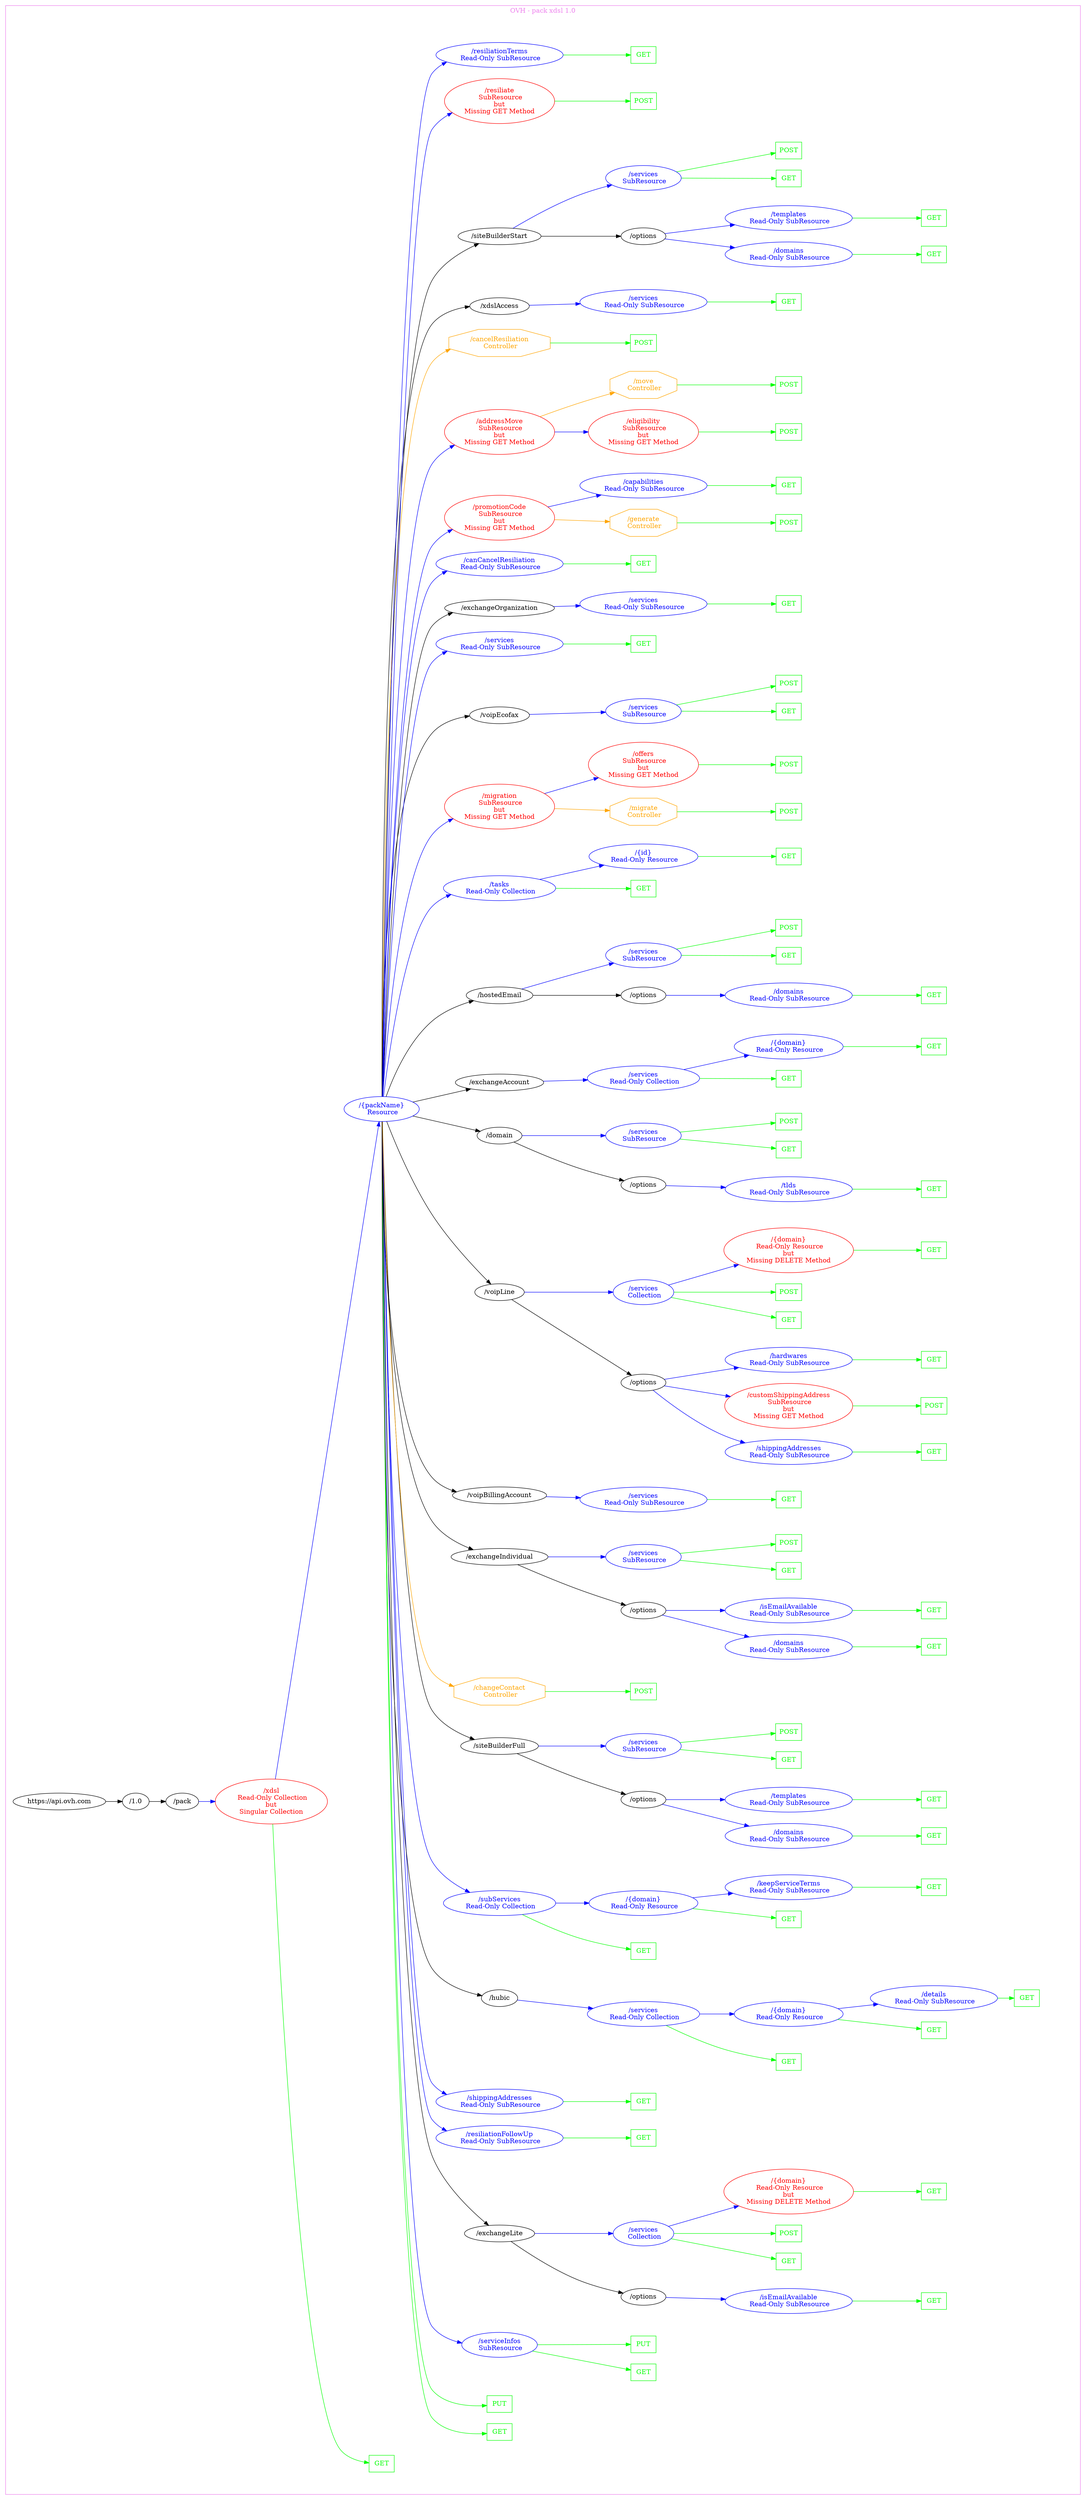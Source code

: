 digraph Cloud_Computing_REST_API {
rankdir="LR";
subgraph cluster_0 {
label="OVH - pack xdsl 1.0"
color=violet
fontcolor=violet
subgraph cluster_1 {
label=""
color=white
fontcolor=white
node1 [label="https://api.ovh.com", shape="ellipse", color="black", fontcolor="black"]
node1 -> node2 [color="black", fontcolor="black"]
subgraph cluster_2 {
label=""
color=white
fontcolor=white
node2 [label="/1.0", shape="ellipse", color="black", fontcolor="black"]
node2 -> node3 [color="black", fontcolor="black"]
subgraph cluster_3 {
label=""
color=white
fontcolor=white
node3 [label="/pack", shape="ellipse", color="black", fontcolor="black"]
node3 -> node4 [color="blue", fontcolor="blue"]
subgraph cluster_4 {
label=""
color=white
fontcolor=white
node4 [label="/xdsl\n Read-Only Collection\nbut\nSingular Collection", shape="ellipse", color="red", fontcolor="red"]
node4 -> node5 [color="green", fontcolor="green"]
subgraph cluster_5 {
label=""
color=white
fontcolor=white
node5 [label="GET", shape="box", color="green", fontcolor="green"]
}
node4 -> node6 [color="blue", fontcolor="blue"]
subgraph cluster_6 {
label=""
color=white
fontcolor=white
node6 [label="/{packName}\n Resource", shape="ellipse", color="blue", fontcolor="blue"]
node6 -> node7 [color="green", fontcolor="green"]
subgraph cluster_7 {
label=""
color=white
fontcolor=white
node7 [label="GET", shape="box", color="green", fontcolor="green"]
}
node6 -> node8 [color="green", fontcolor="green"]
subgraph cluster_8 {
label=""
color=white
fontcolor=white
node8 [label="PUT", shape="box", color="green", fontcolor="green"]
}
node6 -> node9 [color="blue", fontcolor="blue"]
subgraph cluster_9 {
label=""
color=white
fontcolor=white
node9 [label="/serviceInfos\n SubResource", shape="ellipse", color="blue", fontcolor="blue"]
node9 -> node10 [color="green", fontcolor="green"]
subgraph cluster_10 {
label=""
color=white
fontcolor=white
node10 [label="GET", shape="box", color="green", fontcolor="green"]
}
node9 -> node11 [color="green", fontcolor="green"]
subgraph cluster_11 {
label=""
color=white
fontcolor=white
node11 [label="PUT", shape="box", color="green", fontcolor="green"]
}
}
node6 -> node12 [color="black", fontcolor="black"]
subgraph cluster_12 {
label=""
color=white
fontcolor=white
node12 [label="/exchangeLite", shape="ellipse", color="black", fontcolor="black"]
node12 -> node13 [color="black", fontcolor="black"]
subgraph cluster_13 {
label=""
color=white
fontcolor=white
node13 [label="/options", shape="ellipse", color="black", fontcolor="black"]
node13 -> node14 [color="blue", fontcolor="blue"]
subgraph cluster_14 {
label=""
color=white
fontcolor=white
node14 [label="/isEmailAvailable\n Read-Only SubResource", shape="ellipse", color="blue", fontcolor="blue"]
node14 -> node15 [color="green", fontcolor="green"]
subgraph cluster_15 {
label=""
color=white
fontcolor=white
node15 [label="GET", shape="box", color="green", fontcolor="green"]
}
}
}
node12 -> node16 [color="blue", fontcolor="blue"]
subgraph cluster_16 {
label=""
color=white
fontcolor=white
node16 [label="/services\n Collection", shape="ellipse", color="blue", fontcolor="blue"]
node16 -> node17 [color="green", fontcolor="green"]
subgraph cluster_17 {
label=""
color=white
fontcolor=white
node17 [label="GET", shape="box", color="green", fontcolor="green"]
}
node16 -> node18 [color="green", fontcolor="green"]
subgraph cluster_18 {
label=""
color=white
fontcolor=white
node18 [label="POST", shape="box", color="green", fontcolor="green"]
}
node16 -> node19 [color="blue", fontcolor="blue"]
subgraph cluster_19 {
label=""
color=white
fontcolor=white
node19 [label="/{domain}\n Read-Only Resource\nbut\nMissing DELETE Method", shape="ellipse", color="red", fontcolor="red"]
node19 -> node20 [color="green", fontcolor="green"]
subgraph cluster_20 {
label=""
color=white
fontcolor=white
node20 [label="GET", shape="box", color="green", fontcolor="green"]
}
}
}
}
node6 -> node21 [color="blue", fontcolor="blue"]
subgraph cluster_21 {
label=""
color=white
fontcolor=white
node21 [label="/resiliationFollowUp\n Read-Only SubResource", shape="ellipse", color="blue", fontcolor="blue"]
node21 -> node22 [color="green", fontcolor="green"]
subgraph cluster_22 {
label=""
color=white
fontcolor=white
node22 [label="GET", shape="box", color="green", fontcolor="green"]
}
}
node6 -> node23 [color="blue", fontcolor="blue"]
subgraph cluster_23 {
label=""
color=white
fontcolor=white
node23 [label="/shippingAddresses\n Read-Only SubResource", shape="ellipse", color="blue", fontcolor="blue"]
node23 -> node24 [color="green", fontcolor="green"]
subgraph cluster_24 {
label=""
color=white
fontcolor=white
node24 [label="GET", shape="box", color="green", fontcolor="green"]
}
}
node6 -> node25 [color="black", fontcolor="black"]
subgraph cluster_25 {
label=""
color=white
fontcolor=white
node25 [label="/hubic", shape="ellipse", color="black", fontcolor="black"]
node25 -> node26 [color="blue", fontcolor="blue"]
subgraph cluster_26 {
label=""
color=white
fontcolor=white
node26 [label="/services\n Read-Only Collection", shape="ellipse", color="blue", fontcolor="blue"]
node26 -> node27 [color="green", fontcolor="green"]
subgraph cluster_27 {
label=""
color=white
fontcolor=white
node27 [label="GET", shape="box", color="green", fontcolor="green"]
}
node26 -> node28 [color="blue", fontcolor="blue"]
subgraph cluster_28 {
label=""
color=white
fontcolor=white
node28 [label="/{domain}\n Read-Only Resource", shape="ellipse", color="blue", fontcolor="blue"]
node28 -> node29 [color="green", fontcolor="green"]
subgraph cluster_29 {
label=""
color=white
fontcolor=white
node29 [label="GET", shape="box", color="green", fontcolor="green"]
}
node28 -> node30 [color="blue", fontcolor="blue"]
subgraph cluster_30 {
label=""
color=white
fontcolor=white
node30 [label="/details\n Read-Only SubResource", shape="ellipse", color="blue", fontcolor="blue"]
node30 -> node31 [color="green", fontcolor="green"]
subgraph cluster_31 {
label=""
color=white
fontcolor=white
node31 [label="GET", shape="box", color="green", fontcolor="green"]
}
}
}
}
}
node6 -> node32 [color="blue", fontcolor="blue"]
subgraph cluster_32 {
label=""
color=white
fontcolor=white
node32 [label="/subServices\n Read-Only Collection", shape="ellipse", color="blue", fontcolor="blue"]
node32 -> node33 [color="green", fontcolor="green"]
subgraph cluster_33 {
label=""
color=white
fontcolor=white
node33 [label="GET", shape="box", color="green", fontcolor="green"]
}
node32 -> node34 [color="blue", fontcolor="blue"]
subgraph cluster_34 {
label=""
color=white
fontcolor=white
node34 [label="/{domain}\n Read-Only Resource", shape="ellipse", color="blue", fontcolor="blue"]
node34 -> node35 [color="green", fontcolor="green"]
subgraph cluster_35 {
label=""
color=white
fontcolor=white
node35 [label="GET", shape="box", color="green", fontcolor="green"]
}
node34 -> node36 [color="blue", fontcolor="blue"]
subgraph cluster_36 {
label=""
color=white
fontcolor=white
node36 [label="/keepServiceTerms\n Read-Only SubResource", shape="ellipse", color="blue", fontcolor="blue"]
node36 -> node37 [color="green", fontcolor="green"]
subgraph cluster_37 {
label=""
color=white
fontcolor=white
node37 [label="GET", shape="box", color="green", fontcolor="green"]
}
}
}
}
node6 -> node38 [color="black", fontcolor="black"]
subgraph cluster_38 {
label=""
color=white
fontcolor=white
node38 [label="/siteBuilderFull", shape="ellipse", color="black", fontcolor="black"]
node38 -> node39 [color="black", fontcolor="black"]
subgraph cluster_39 {
label=""
color=white
fontcolor=white
node39 [label="/options", shape="ellipse", color="black", fontcolor="black"]
node39 -> node40 [color="blue", fontcolor="blue"]
subgraph cluster_40 {
label=""
color=white
fontcolor=white
node40 [label="/domains\n Read-Only SubResource", shape="ellipse", color="blue", fontcolor="blue"]
node40 -> node41 [color="green", fontcolor="green"]
subgraph cluster_41 {
label=""
color=white
fontcolor=white
node41 [label="GET", shape="box", color="green", fontcolor="green"]
}
}
node39 -> node42 [color="blue", fontcolor="blue"]
subgraph cluster_42 {
label=""
color=white
fontcolor=white
node42 [label="/templates\n Read-Only SubResource", shape="ellipse", color="blue", fontcolor="blue"]
node42 -> node43 [color="green", fontcolor="green"]
subgraph cluster_43 {
label=""
color=white
fontcolor=white
node43 [label="GET", shape="box", color="green", fontcolor="green"]
}
}
}
node38 -> node44 [color="blue", fontcolor="blue"]
subgraph cluster_44 {
label=""
color=white
fontcolor=white
node44 [label="/services\n SubResource", shape="ellipse", color="blue", fontcolor="blue"]
node44 -> node45 [color="green", fontcolor="green"]
subgraph cluster_45 {
label=""
color=white
fontcolor=white
node45 [label="GET", shape="box", color="green", fontcolor="green"]
}
node44 -> node46 [color="green", fontcolor="green"]
subgraph cluster_46 {
label=""
color=white
fontcolor=white
node46 [label="POST", shape="box", color="green", fontcolor="green"]
}
}
}
node6 -> node47 [color="orange", fontcolor="orange"]
subgraph cluster_47 {
label=""
color=white
fontcolor=white
node47 [label="/changeContact\n Controller", shape="octagon", color="orange", fontcolor="orange"]
node47 -> node48 [color="green", fontcolor="green"]
subgraph cluster_48 {
label=""
color=white
fontcolor=white
node48 [label="POST", shape="box", color="green", fontcolor="green"]
}
}
node6 -> node49 [color="black", fontcolor="black"]
subgraph cluster_49 {
label=""
color=white
fontcolor=white
node49 [label="/exchangeIndividual", shape="ellipse", color="black", fontcolor="black"]
node49 -> node50 [color="black", fontcolor="black"]
subgraph cluster_50 {
label=""
color=white
fontcolor=white
node50 [label="/options", shape="ellipse", color="black", fontcolor="black"]
node50 -> node51 [color="blue", fontcolor="blue"]
subgraph cluster_51 {
label=""
color=white
fontcolor=white
node51 [label="/domains\n Read-Only SubResource", shape="ellipse", color="blue", fontcolor="blue"]
node51 -> node52 [color="green", fontcolor="green"]
subgraph cluster_52 {
label=""
color=white
fontcolor=white
node52 [label="GET", shape="box", color="green", fontcolor="green"]
}
}
node50 -> node53 [color="blue", fontcolor="blue"]
subgraph cluster_53 {
label=""
color=white
fontcolor=white
node53 [label="/isEmailAvailable\n Read-Only SubResource", shape="ellipse", color="blue", fontcolor="blue"]
node53 -> node54 [color="green", fontcolor="green"]
subgraph cluster_54 {
label=""
color=white
fontcolor=white
node54 [label="GET", shape="box", color="green", fontcolor="green"]
}
}
}
node49 -> node55 [color="blue", fontcolor="blue"]
subgraph cluster_55 {
label=""
color=white
fontcolor=white
node55 [label="/services\n SubResource", shape="ellipse", color="blue", fontcolor="blue"]
node55 -> node56 [color="green", fontcolor="green"]
subgraph cluster_56 {
label=""
color=white
fontcolor=white
node56 [label="GET", shape="box", color="green", fontcolor="green"]
}
node55 -> node57 [color="green", fontcolor="green"]
subgraph cluster_57 {
label=""
color=white
fontcolor=white
node57 [label="POST", shape="box", color="green", fontcolor="green"]
}
}
}
node6 -> node58 [color="black", fontcolor="black"]
subgraph cluster_58 {
label=""
color=white
fontcolor=white
node58 [label="/voipBillingAccount", shape="ellipse", color="black", fontcolor="black"]
node58 -> node59 [color="blue", fontcolor="blue"]
subgraph cluster_59 {
label=""
color=white
fontcolor=white
node59 [label="/services\n Read-Only SubResource", shape="ellipse", color="blue", fontcolor="blue"]
node59 -> node60 [color="green", fontcolor="green"]
subgraph cluster_60 {
label=""
color=white
fontcolor=white
node60 [label="GET", shape="box", color="green", fontcolor="green"]
}
}
}
node6 -> node61 [color="black", fontcolor="black"]
subgraph cluster_61 {
label=""
color=white
fontcolor=white
node61 [label="/voipLine", shape="ellipse", color="black", fontcolor="black"]
node61 -> node62 [color="black", fontcolor="black"]
subgraph cluster_62 {
label=""
color=white
fontcolor=white
node62 [label="/options", shape="ellipse", color="black", fontcolor="black"]
node62 -> node63 [color="blue", fontcolor="blue"]
subgraph cluster_63 {
label=""
color=white
fontcolor=white
node63 [label="/shippingAddresses\n Read-Only SubResource", shape="ellipse", color="blue", fontcolor="blue"]
node63 -> node64 [color="green", fontcolor="green"]
subgraph cluster_64 {
label=""
color=white
fontcolor=white
node64 [label="GET", shape="box", color="green", fontcolor="green"]
}
}
node62 -> node65 [color="blue", fontcolor="blue"]
subgraph cluster_65 {
label=""
color=white
fontcolor=white
node65 [label="/customShippingAddress\n SubResource\nbut\nMissing GET Method", shape="ellipse", color="red", fontcolor="red"]
node65 -> node66 [color="green", fontcolor="green"]
subgraph cluster_66 {
label=""
color=white
fontcolor=white
node66 [label="POST", shape="box", color="green", fontcolor="green"]
}
}
node62 -> node67 [color="blue", fontcolor="blue"]
subgraph cluster_67 {
label=""
color=white
fontcolor=white
node67 [label="/hardwares\n Read-Only SubResource", shape="ellipse", color="blue", fontcolor="blue"]
node67 -> node68 [color="green", fontcolor="green"]
subgraph cluster_68 {
label=""
color=white
fontcolor=white
node68 [label="GET", shape="box", color="green", fontcolor="green"]
}
}
}
node61 -> node69 [color="blue", fontcolor="blue"]
subgraph cluster_69 {
label=""
color=white
fontcolor=white
node69 [label="/services\n Collection", shape="ellipse", color="blue", fontcolor="blue"]
node69 -> node70 [color="green", fontcolor="green"]
subgraph cluster_70 {
label=""
color=white
fontcolor=white
node70 [label="GET", shape="box", color="green", fontcolor="green"]
}
node69 -> node71 [color="green", fontcolor="green"]
subgraph cluster_71 {
label=""
color=white
fontcolor=white
node71 [label="POST", shape="box", color="green", fontcolor="green"]
}
node69 -> node72 [color="blue", fontcolor="blue"]
subgraph cluster_72 {
label=""
color=white
fontcolor=white
node72 [label="/{domain}\n Read-Only Resource\nbut\nMissing DELETE Method", shape="ellipse", color="red", fontcolor="red"]
node72 -> node73 [color="green", fontcolor="green"]
subgraph cluster_73 {
label=""
color=white
fontcolor=white
node73 [label="GET", shape="box", color="green", fontcolor="green"]
}
}
}
}
node6 -> node74 [color="black", fontcolor="black"]
subgraph cluster_74 {
label=""
color=white
fontcolor=white
node74 [label="/domain", shape="ellipse", color="black", fontcolor="black"]
node74 -> node75 [color="black", fontcolor="black"]
subgraph cluster_75 {
label=""
color=white
fontcolor=white
node75 [label="/options", shape="ellipse", color="black", fontcolor="black"]
node75 -> node76 [color="blue", fontcolor="blue"]
subgraph cluster_76 {
label=""
color=white
fontcolor=white
node76 [label="/tlds\n Read-Only SubResource", shape="ellipse", color="blue", fontcolor="blue"]
node76 -> node77 [color="green", fontcolor="green"]
subgraph cluster_77 {
label=""
color=white
fontcolor=white
node77 [label="GET", shape="box", color="green", fontcolor="green"]
}
}
}
node74 -> node78 [color="blue", fontcolor="blue"]
subgraph cluster_78 {
label=""
color=white
fontcolor=white
node78 [label="/services\n SubResource", shape="ellipse", color="blue", fontcolor="blue"]
node78 -> node79 [color="green", fontcolor="green"]
subgraph cluster_79 {
label=""
color=white
fontcolor=white
node79 [label="GET", shape="box", color="green", fontcolor="green"]
}
node78 -> node80 [color="green", fontcolor="green"]
subgraph cluster_80 {
label=""
color=white
fontcolor=white
node80 [label="POST", shape="box", color="green", fontcolor="green"]
}
}
}
node6 -> node81 [color="black", fontcolor="black"]
subgraph cluster_81 {
label=""
color=white
fontcolor=white
node81 [label="/exchangeAccount", shape="ellipse", color="black", fontcolor="black"]
node81 -> node82 [color="blue", fontcolor="blue"]
subgraph cluster_82 {
label=""
color=white
fontcolor=white
node82 [label="/services\n Read-Only Collection", shape="ellipse", color="blue", fontcolor="blue"]
node82 -> node83 [color="green", fontcolor="green"]
subgraph cluster_83 {
label=""
color=white
fontcolor=white
node83 [label="GET", shape="box", color="green", fontcolor="green"]
}
node82 -> node84 [color="blue", fontcolor="blue"]
subgraph cluster_84 {
label=""
color=white
fontcolor=white
node84 [label="/{domain}\n Read-Only Resource", shape="ellipse", color="blue", fontcolor="blue"]
node84 -> node85 [color="green", fontcolor="green"]
subgraph cluster_85 {
label=""
color=white
fontcolor=white
node85 [label="GET", shape="box", color="green", fontcolor="green"]
}
}
}
}
node6 -> node86 [color="black", fontcolor="black"]
subgraph cluster_86 {
label=""
color=white
fontcolor=white
node86 [label="/hostedEmail", shape="ellipse", color="black", fontcolor="black"]
node86 -> node87 [color="black", fontcolor="black"]
subgraph cluster_87 {
label=""
color=white
fontcolor=white
node87 [label="/options", shape="ellipse", color="black", fontcolor="black"]
node87 -> node88 [color="blue", fontcolor="blue"]
subgraph cluster_88 {
label=""
color=white
fontcolor=white
node88 [label="/domains\n Read-Only SubResource", shape="ellipse", color="blue", fontcolor="blue"]
node88 -> node89 [color="green", fontcolor="green"]
subgraph cluster_89 {
label=""
color=white
fontcolor=white
node89 [label="GET", shape="box", color="green", fontcolor="green"]
}
}
}
node86 -> node90 [color="blue", fontcolor="blue"]
subgraph cluster_90 {
label=""
color=white
fontcolor=white
node90 [label="/services\n SubResource", shape="ellipse", color="blue", fontcolor="blue"]
node90 -> node91 [color="green", fontcolor="green"]
subgraph cluster_91 {
label=""
color=white
fontcolor=white
node91 [label="GET", shape="box", color="green", fontcolor="green"]
}
node90 -> node92 [color="green", fontcolor="green"]
subgraph cluster_92 {
label=""
color=white
fontcolor=white
node92 [label="POST", shape="box", color="green", fontcolor="green"]
}
}
}
node6 -> node93 [color="blue", fontcolor="blue"]
subgraph cluster_93 {
label=""
color=white
fontcolor=white
node93 [label="/tasks\n Read-Only Collection", shape="ellipse", color="blue", fontcolor="blue"]
node93 -> node94 [color="green", fontcolor="green"]
subgraph cluster_94 {
label=""
color=white
fontcolor=white
node94 [label="GET", shape="box", color="green", fontcolor="green"]
}
node93 -> node95 [color="blue", fontcolor="blue"]
subgraph cluster_95 {
label=""
color=white
fontcolor=white
node95 [label="/{id}\n Read-Only Resource", shape="ellipse", color="blue", fontcolor="blue"]
node95 -> node96 [color="green", fontcolor="green"]
subgraph cluster_96 {
label=""
color=white
fontcolor=white
node96 [label="GET", shape="box", color="green", fontcolor="green"]
}
}
}
node6 -> node97 [color="blue", fontcolor="blue"]
subgraph cluster_97 {
label=""
color=white
fontcolor=white
node97 [label="/migration\n SubResource\nbut\nMissing GET Method", shape="ellipse", color="red", fontcolor="red"]
node97 -> node98 [color="orange", fontcolor="orange"]
subgraph cluster_98 {
label=""
color=white
fontcolor=white
node98 [label="/migrate\n Controller", shape="octagon", color="orange", fontcolor="orange"]
node98 -> node99 [color="green", fontcolor="green"]
subgraph cluster_99 {
label=""
color=white
fontcolor=white
node99 [label="POST", shape="box", color="green", fontcolor="green"]
}
}
node97 -> node100 [color="blue", fontcolor="blue"]
subgraph cluster_100 {
label=""
color=white
fontcolor=white
node100 [label="/offers\n SubResource\nbut\nMissing GET Method", shape="ellipse", color="red", fontcolor="red"]
node100 -> node101 [color="green", fontcolor="green"]
subgraph cluster_101 {
label=""
color=white
fontcolor=white
node101 [label="POST", shape="box", color="green", fontcolor="green"]
}
}
}
node6 -> node102 [color="black", fontcolor="black"]
subgraph cluster_102 {
label=""
color=white
fontcolor=white
node102 [label="/voipEcofax", shape="ellipse", color="black", fontcolor="black"]
node102 -> node103 [color="blue", fontcolor="blue"]
subgraph cluster_103 {
label=""
color=white
fontcolor=white
node103 [label="/services\n SubResource", shape="ellipse", color="blue", fontcolor="blue"]
node103 -> node104 [color="green", fontcolor="green"]
subgraph cluster_104 {
label=""
color=white
fontcolor=white
node104 [label="GET", shape="box", color="green", fontcolor="green"]
}
node103 -> node105 [color="green", fontcolor="green"]
subgraph cluster_105 {
label=""
color=white
fontcolor=white
node105 [label="POST", shape="box", color="green", fontcolor="green"]
}
}
}
node6 -> node106 [color="blue", fontcolor="blue"]
subgraph cluster_106 {
label=""
color=white
fontcolor=white
node106 [label="/services\n Read-Only SubResource", shape="ellipse", color="blue", fontcolor="blue"]
node106 -> node107 [color="green", fontcolor="green"]
subgraph cluster_107 {
label=""
color=white
fontcolor=white
node107 [label="GET", shape="box", color="green", fontcolor="green"]
}
}
node6 -> node108 [color="black", fontcolor="black"]
subgraph cluster_108 {
label=""
color=white
fontcolor=white
node108 [label="/exchangeOrganization", shape="ellipse", color="black", fontcolor="black"]
node108 -> node109 [color="blue", fontcolor="blue"]
subgraph cluster_109 {
label=""
color=white
fontcolor=white
node109 [label="/services\n Read-Only SubResource", shape="ellipse", color="blue", fontcolor="blue"]
node109 -> node110 [color="green", fontcolor="green"]
subgraph cluster_110 {
label=""
color=white
fontcolor=white
node110 [label="GET", shape="box", color="green", fontcolor="green"]
}
}
}
node6 -> node111 [color="blue", fontcolor="blue"]
subgraph cluster_111 {
label=""
color=white
fontcolor=white
node111 [label="/canCancelResiliation\n Read-Only SubResource", shape="ellipse", color="blue", fontcolor="blue"]
node111 -> node112 [color="green", fontcolor="green"]
subgraph cluster_112 {
label=""
color=white
fontcolor=white
node112 [label="GET", shape="box", color="green", fontcolor="green"]
}
}
node6 -> node113 [color="blue", fontcolor="blue"]
subgraph cluster_113 {
label=""
color=white
fontcolor=white
node113 [label="/promotionCode\n SubResource\nbut\nMissing GET Method", shape="ellipse", color="red", fontcolor="red"]
node113 -> node114 [color="orange", fontcolor="orange"]
subgraph cluster_114 {
label=""
color=white
fontcolor=white
node114 [label="/generate\n Controller", shape="octagon", color="orange", fontcolor="orange"]
node114 -> node115 [color="green", fontcolor="green"]
subgraph cluster_115 {
label=""
color=white
fontcolor=white
node115 [label="POST", shape="box", color="green", fontcolor="green"]
}
}
node113 -> node116 [color="blue", fontcolor="blue"]
subgraph cluster_116 {
label=""
color=white
fontcolor=white
node116 [label="/capabilities\n Read-Only SubResource", shape="ellipse", color="blue", fontcolor="blue"]
node116 -> node117 [color="green", fontcolor="green"]
subgraph cluster_117 {
label=""
color=white
fontcolor=white
node117 [label="GET", shape="box", color="green", fontcolor="green"]
}
}
}
node6 -> node118 [color="blue", fontcolor="blue"]
subgraph cluster_118 {
label=""
color=white
fontcolor=white
node118 [label="/addressMove\n SubResource\nbut\nMissing GET Method", shape="ellipse", color="red", fontcolor="red"]
node118 -> node119 [color="blue", fontcolor="blue"]
subgraph cluster_119 {
label=""
color=white
fontcolor=white
node119 [label="/eligibility\n SubResource\nbut\nMissing GET Method", shape="ellipse", color="red", fontcolor="red"]
node119 -> node120 [color="green", fontcolor="green"]
subgraph cluster_120 {
label=""
color=white
fontcolor=white
node120 [label="POST", shape="box", color="green", fontcolor="green"]
}
}
node118 -> node121 [color="orange", fontcolor="orange"]
subgraph cluster_121 {
label=""
color=white
fontcolor=white
node121 [label="/move\n Controller", shape="octagon", color="orange", fontcolor="orange"]
node121 -> node122 [color="green", fontcolor="green"]
subgraph cluster_122 {
label=""
color=white
fontcolor=white
node122 [label="POST", shape="box", color="green", fontcolor="green"]
}
}
}
node6 -> node123 [color="orange", fontcolor="orange"]
subgraph cluster_123 {
label=""
color=white
fontcolor=white
node123 [label="/cancelResiliation\n Controller", shape="octagon", color="orange", fontcolor="orange"]
node123 -> node124 [color="green", fontcolor="green"]
subgraph cluster_124 {
label=""
color=white
fontcolor=white
node124 [label="POST", shape="box", color="green", fontcolor="green"]
}
}
node6 -> node125 [color="black", fontcolor="black"]
subgraph cluster_125 {
label=""
color=white
fontcolor=white
node125 [label="/xdslAccess", shape="ellipse", color="black", fontcolor="black"]
node125 -> node126 [color="blue", fontcolor="blue"]
subgraph cluster_126 {
label=""
color=white
fontcolor=white
node126 [label="/services\n Read-Only SubResource", shape="ellipse", color="blue", fontcolor="blue"]
node126 -> node127 [color="green", fontcolor="green"]
subgraph cluster_127 {
label=""
color=white
fontcolor=white
node127 [label="GET", shape="box", color="green", fontcolor="green"]
}
}
}
node6 -> node128 [color="black", fontcolor="black"]
subgraph cluster_128 {
label=""
color=white
fontcolor=white
node128 [label="/siteBuilderStart", shape="ellipse", color="black", fontcolor="black"]
node128 -> node129 [color="black", fontcolor="black"]
subgraph cluster_129 {
label=""
color=white
fontcolor=white
node129 [label="/options", shape="ellipse", color="black", fontcolor="black"]
node129 -> node130 [color="blue", fontcolor="blue"]
subgraph cluster_130 {
label=""
color=white
fontcolor=white
node130 [label="/domains\n Read-Only SubResource", shape="ellipse", color="blue", fontcolor="blue"]
node130 -> node131 [color="green", fontcolor="green"]
subgraph cluster_131 {
label=""
color=white
fontcolor=white
node131 [label="GET", shape="box", color="green", fontcolor="green"]
}
}
node129 -> node132 [color="blue", fontcolor="blue"]
subgraph cluster_132 {
label=""
color=white
fontcolor=white
node132 [label="/templates\n Read-Only SubResource", shape="ellipse", color="blue", fontcolor="blue"]
node132 -> node133 [color="green", fontcolor="green"]
subgraph cluster_133 {
label=""
color=white
fontcolor=white
node133 [label="GET", shape="box", color="green", fontcolor="green"]
}
}
}
node128 -> node134 [color="blue", fontcolor="blue"]
subgraph cluster_134 {
label=""
color=white
fontcolor=white
node134 [label="/services\n SubResource", shape="ellipse", color="blue", fontcolor="blue"]
node134 -> node135 [color="green", fontcolor="green"]
subgraph cluster_135 {
label=""
color=white
fontcolor=white
node135 [label="GET", shape="box", color="green", fontcolor="green"]
}
node134 -> node136 [color="green", fontcolor="green"]
subgraph cluster_136 {
label=""
color=white
fontcolor=white
node136 [label="POST", shape="box", color="green", fontcolor="green"]
}
}
}
node6 -> node137 [color="blue", fontcolor="blue"]
subgraph cluster_137 {
label=""
color=white
fontcolor=white
node137 [label="/resiliate\n SubResource\nbut\nMissing GET Method", shape="ellipse", color="red", fontcolor="red"]
node137 -> node138 [color="green", fontcolor="green"]
subgraph cluster_138 {
label=""
color=white
fontcolor=white
node138 [label="POST", shape="box", color="green", fontcolor="green"]
}
}
node6 -> node139 [color="blue", fontcolor="blue"]
subgraph cluster_139 {
label=""
color=white
fontcolor=white
node139 [label="/resiliationTerms\n Read-Only SubResource", shape="ellipse", color="blue", fontcolor="blue"]
node139 -> node140 [color="green", fontcolor="green"]
subgraph cluster_140 {
label=""
color=white
fontcolor=white
node140 [label="GET", shape="box", color="green", fontcolor="green"]
}
}
}
}
}
}
}
}
}

